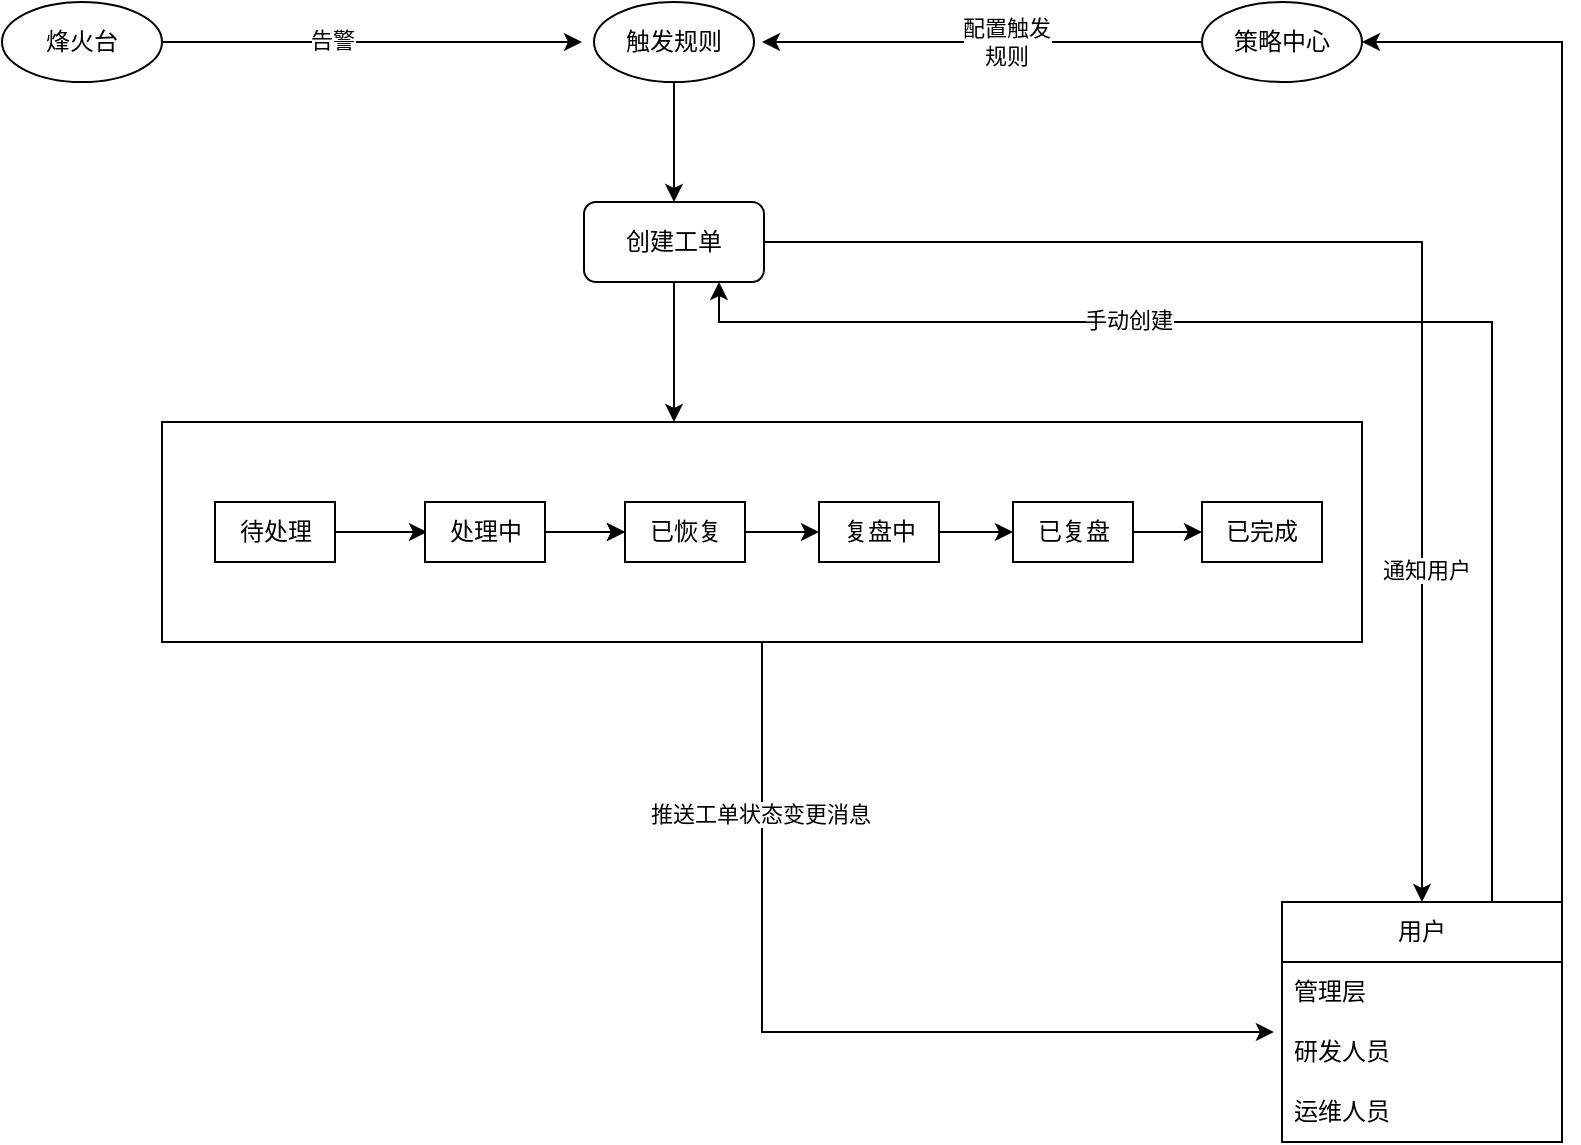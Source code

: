 <mxfile version="21.6.7" type="github">
  <diagram name="第 1 页" id="-WIHNXKfvVTFxInO3pld">
    <mxGraphModel dx="1050" dy="553" grid="1" gridSize="10" guides="1" tooltips="1" connect="1" arrows="1" fold="1" page="1" pageScale="1" pageWidth="827" pageHeight="1169" math="0" shadow="0">
      <root>
        <mxCell id="0" />
        <mxCell id="1" parent="0" />
        <mxCell id="QgTYGsUYSailKNq_mToX-38" style="edgeStyle=orthogonalEdgeStyle;rounded=0;orthogonalLoop=1;jettySize=auto;html=1;exitX=0.5;exitY=1;exitDx=0;exitDy=0;entryX=-0.029;entryY=0.167;entryDx=0;entryDy=0;entryPerimeter=0;" edge="1" parent="1" source="QgTYGsUYSailKNq_mToX-34" target="OSD-rZQ_V-XbJ5NN2biw-45">
          <mxGeometry relative="1" as="geometry" />
        </mxCell>
        <mxCell id="QgTYGsUYSailKNq_mToX-39" value="推送工单状态变更消息" style="edgeLabel;html=1;align=center;verticalAlign=middle;resizable=0;points=[];" vertex="1" connectable="0" parent="QgTYGsUYSailKNq_mToX-38">
          <mxGeometry x="-0.618" y="-1" relative="1" as="geometry">
            <mxPoint as="offset" />
          </mxGeometry>
        </mxCell>
        <mxCell id="QgTYGsUYSailKNq_mToX-34" value="" style="rounded=0;whiteSpace=wrap;html=1;" vertex="1" parent="1">
          <mxGeometry x="110" y="230" width="600" height="110" as="geometry" />
        </mxCell>
        <mxCell id="QgTYGsUYSailKNq_mToX-26" style="edgeStyle=orthogonalEdgeStyle;rounded=0;orthogonalLoop=1;jettySize=auto;html=1;exitX=0.75;exitY=0;exitDx=0;exitDy=0;entryX=0.75;entryY=1;entryDx=0;entryDy=0;" edge="1" parent="1" source="OSD-rZQ_V-XbJ5NN2biw-43" target="OSD-rZQ_V-XbJ5NN2biw-80">
          <mxGeometry relative="1" as="geometry">
            <Array as="points">
              <mxPoint x="775" y="180" />
              <mxPoint x="389" y="180" />
            </Array>
          </mxGeometry>
        </mxCell>
        <mxCell id="QgTYGsUYSailKNq_mToX-27" value="手动创建" style="edgeLabel;html=1;align=center;verticalAlign=middle;resizable=0;points=[];" vertex="1" connectable="0" parent="QgTYGsUYSailKNq_mToX-26">
          <mxGeometry x="0.356" y="-1" relative="1" as="geometry">
            <mxPoint as="offset" />
          </mxGeometry>
        </mxCell>
        <mxCell id="OSD-rZQ_V-XbJ5NN2biw-43" value="用户" style="swimlane;fontStyle=0;childLayout=stackLayout;horizontal=1;startSize=30;horizontalStack=0;resizeParent=1;resizeParentMax=0;resizeLast=0;collapsible=1;marginBottom=0;whiteSpace=wrap;html=1;" parent="1" vertex="1">
          <mxGeometry x="670" y="470" width="140" height="120" as="geometry">
            <mxRectangle x="430" y="370" width="60" height="30" as="alternateBounds" />
          </mxGeometry>
        </mxCell>
        <mxCell id="OSD-rZQ_V-XbJ5NN2biw-44" value="管理层" style="text;strokeColor=none;fillColor=none;align=left;verticalAlign=middle;spacingLeft=4;spacingRight=4;overflow=hidden;points=[[0,0.5],[1,0.5]];portConstraint=eastwest;rotatable=0;whiteSpace=wrap;html=1;" parent="OSD-rZQ_V-XbJ5NN2biw-43" vertex="1">
          <mxGeometry y="30" width="140" height="30" as="geometry" />
        </mxCell>
        <mxCell id="OSD-rZQ_V-XbJ5NN2biw-45" value="研发人员" style="text;strokeColor=none;fillColor=none;align=left;verticalAlign=middle;spacingLeft=4;spacingRight=4;overflow=hidden;points=[[0,0.5],[1,0.5]];portConstraint=eastwest;rotatable=0;whiteSpace=wrap;html=1;" parent="OSD-rZQ_V-XbJ5NN2biw-43" vertex="1">
          <mxGeometry y="60" width="140" height="30" as="geometry" />
        </mxCell>
        <mxCell id="OSD-rZQ_V-XbJ5NN2biw-46" value="运维人员" style="text;strokeColor=none;fillColor=none;align=left;verticalAlign=middle;spacingLeft=4;spacingRight=4;overflow=hidden;points=[[0,0.5],[1,0.5]];portConstraint=eastwest;rotatable=0;whiteSpace=wrap;html=1;" parent="OSD-rZQ_V-XbJ5NN2biw-43" vertex="1">
          <mxGeometry y="90" width="140" height="30" as="geometry" />
        </mxCell>
        <mxCell id="OSD-rZQ_V-XbJ5NN2biw-78" style="edgeStyle=orthogonalEdgeStyle;rounded=0;orthogonalLoop=1;jettySize=auto;html=1;exitX=0.5;exitY=1;exitDx=0;exitDy=0;entryX=0.5;entryY=0;entryDx=0;entryDy=0;" parent="1" source="OSD-rZQ_V-XbJ5NN2biw-54" edge="1" target="OSD-rZQ_V-XbJ5NN2biw-80">
          <mxGeometry relative="1" as="geometry">
            <mxPoint x="366" y="107" as="targetPoint" />
          </mxGeometry>
        </mxCell>
        <mxCell id="OSD-rZQ_V-XbJ5NN2biw-54" value="触发规则" style="ellipse;whiteSpace=wrap;html=1;" parent="1" vertex="1">
          <mxGeometry x="326" y="20" width="80" height="40" as="geometry" />
        </mxCell>
        <mxCell id="QgTYGsUYSailKNq_mToX-23" style="edgeStyle=orthogonalEdgeStyle;rounded=0;orthogonalLoop=1;jettySize=auto;html=1;exitX=1;exitY=0.5;exitDx=0;exitDy=0;entryX=0.5;entryY=0;entryDx=0;entryDy=0;" edge="1" parent="1" source="OSD-rZQ_V-XbJ5NN2biw-80" target="OSD-rZQ_V-XbJ5NN2biw-43">
          <mxGeometry relative="1" as="geometry" />
        </mxCell>
        <mxCell id="QgTYGsUYSailKNq_mToX-24" value="通知用户" style="edgeLabel;html=1;align=center;verticalAlign=middle;resizable=0;points=[];" vertex="1" connectable="0" parent="QgTYGsUYSailKNq_mToX-23">
          <mxGeometry x="0.494" y="2" relative="1" as="geometry">
            <mxPoint as="offset" />
          </mxGeometry>
        </mxCell>
        <mxCell id="QgTYGsUYSailKNq_mToX-28" style="edgeStyle=none;rounded=0;orthogonalLoop=1;jettySize=auto;html=1;exitX=0.5;exitY=1;exitDx=0;exitDy=0;" edge="1" parent="1" source="OSD-rZQ_V-XbJ5NN2biw-80">
          <mxGeometry relative="1" as="geometry">
            <mxPoint x="366" y="230" as="targetPoint" />
          </mxGeometry>
        </mxCell>
        <mxCell id="OSD-rZQ_V-XbJ5NN2biw-80" value="创建工单" style="rounded=1;whiteSpace=wrap;html=1;" parent="1" vertex="1">
          <mxGeometry x="321" y="120" width="90" height="40" as="geometry" />
        </mxCell>
        <mxCell id="AnqzCqNc_b7Of7x_9liy-7" style="edgeStyle=orthogonalEdgeStyle;rounded=0;orthogonalLoop=1;jettySize=auto;html=1;exitX=1;exitY=0.5;exitDx=0;exitDy=0;" parent="1" source="AnqzCqNc_b7Of7x_9liy-1" edge="1">
          <mxGeometry relative="1" as="geometry">
            <mxPoint x="320" y="40" as="targetPoint" />
          </mxGeometry>
        </mxCell>
        <mxCell id="QgTYGsUYSailKNq_mToX-21" value="告警" style="edgeLabel;html=1;align=center;verticalAlign=middle;resizable=0;points=[];" vertex="1" connectable="0" parent="AnqzCqNc_b7Of7x_9liy-7">
          <mxGeometry x="-0.194" y="1" relative="1" as="geometry">
            <mxPoint as="offset" />
          </mxGeometry>
        </mxCell>
        <mxCell id="AnqzCqNc_b7Of7x_9liy-1" value="烽火台" style="ellipse;whiteSpace=wrap;html=1;" parent="1" vertex="1">
          <mxGeometry x="30" y="20" width="80" height="40" as="geometry" />
        </mxCell>
        <mxCell id="AnqzCqNc_b7Of7x_9liy-6" style="edgeStyle=orthogonalEdgeStyle;rounded=0;orthogonalLoop=1;jettySize=auto;html=1;exitX=0;exitY=0.5;exitDx=0;exitDy=0;" parent="1" source="AnqzCqNc_b7Of7x_9liy-3" edge="1">
          <mxGeometry relative="1" as="geometry">
            <mxPoint x="410" y="40" as="targetPoint" />
          </mxGeometry>
        </mxCell>
        <mxCell id="QgTYGsUYSailKNq_mToX-22" value="配置触发&lt;br&gt;规则" style="edgeLabel;html=1;align=center;verticalAlign=middle;resizable=0;points=[];" vertex="1" connectable="0" parent="AnqzCqNc_b7Of7x_9liy-6">
          <mxGeometry x="-0.109" y="-3" relative="1" as="geometry">
            <mxPoint y="3" as="offset" />
          </mxGeometry>
        </mxCell>
        <mxCell id="AnqzCqNc_b7Of7x_9liy-3" value="策略中心" style="ellipse;whiteSpace=wrap;html=1;" parent="1" vertex="1">
          <mxGeometry x="630" y="20" width="80" height="40" as="geometry" />
        </mxCell>
        <mxCell id="AnqzCqNc_b7Of7x_9liy-4" style="edgeStyle=orthogonalEdgeStyle;rounded=0;orthogonalLoop=1;jettySize=auto;html=1;exitX=1;exitY=0.5;exitDx=0;exitDy=0;entryX=1;entryY=0.5;entryDx=0;entryDy=0;" parent="1" source="OSD-rZQ_V-XbJ5NN2biw-45" target="AnqzCqNc_b7Of7x_9liy-3" edge="1">
          <mxGeometry relative="1" as="geometry">
            <mxPoint x="800" y="50" as="targetPoint" />
            <Array as="points">
              <mxPoint x="810" y="435" />
              <mxPoint x="810" y="40" />
            </Array>
          </mxGeometry>
        </mxCell>
        <mxCell id="QgTYGsUYSailKNq_mToX-1" style="edgeStyle=orthogonalEdgeStyle;rounded=0;orthogonalLoop=1;jettySize=auto;html=1;exitX=1;exitY=0.5;exitDx=0;exitDy=0;entryX=0;entryY=0.5;entryDx=0;entryDy=0;" edge="1" parent="1" source="QgTYGsUYSailKNq_mToX-2">
          <mxGeometry relative="1" as="geometry">
            <mxPoint x="147.5" y="285" as="sourcePoint" />
            <mxPoint x="242.5" y="285" as="targetPoint" />
          </mxGeometry>
        </mxCell>
        <mxCell id="QgTYGsUYSailKNq_mToX-6" style="edgeStyle=orthogonalEdgeStyle;rounded=0;orthogonalLoop=1;jettySize=auto;html=1;exitX=1;exitY=0.5;exitDx=0;exitDy=0;entryX=0;entryY=0.5;entryDx=0;entryDy=0;" edge="1" parent="1" source="QgTYGsUYSailKNq_mToX-7" target="QgTYGsUYSailKNq_mToX-9">
          <mxGeometry relative="1" as="geometry" />
        </mxCell>
        <mxCell id="QgTYGsUYSailKNq_mToX-20" value="" style="edgeStyle=orthogonalEdgeStyle;rounded=0;orthogonalLoop=1;jettySize=auto;html=1;" edge="1" parent="1" source="QgTYGsUYSailKNq_mToX-7" target="QgTYGsUYSailKNq_mToX-9">
          <mxGeometry relative="1" as="geometry" />
        </mxCell>
        <mxCell id="QgTYGsUYSailKNq_mToX-7" value="处理中" style="rounded=0;whiteSpace=wrap;html=1;" vertex="1" parent="1">
          <mxGeometry x="241.5" y="270" width="60" height="30" as="geometry" />
        </mxCell>
        <mxCell id="QgTYGsUYSailKNq_mToX-8" style="edgeStyle=orthogonalEdgeStyle;rounded=0;orthogonalLoop=1;jettySize=auto;html=1;exitX=1;exitY=0.5;exitDx=0;exitDy=0;entryX=0;entryY=0.5;entryDx=0;entryDy=0;" edge="1" parent="1" source="QgTYGsUYSailKNq_mToX-9" target="QgTYGsUYSailKNq_mToX-11">
          <mxGeometry relative="1" as="geometry" />
        </mxCell>
        <mxCell id="QgTYGsUYSailKNq_mToX-9" value="已恢复" style="rounded=0;whiteSpace=wrap;html=1;" vertex="1" parent="1">
          <mxGeometry x="341.5" y="270" width="60" height="30" as="geometry" />
        </mxCell>
        <mxCell id="QgTYGsUYSailKNq_mToX-10" style="edgeStyle=orthogonalEdgeStyle;rounded=0;orthogonalLoop=1;jettySize=auto;html=1;exitX=1;exitY=0.5;exitDx=0;exitDy=0;entryX=0;entryY=0.5;entryDx=0;entryDy=0;" edge="1" parent="1" source="QgTYGsUYSailKNq_mToX-11" target="QgTYGsUYSailKNq_mToX-12">
          <mxGeometry relative="1" as="geometry" />
        </mxCell>
        <mxCell id="QgTYGsUYSailKNq_mToX-11" value="复盘中" style="rounded=0;whiteSpace=wrap;html=1;" vertex="1" parent="1">
          <mxGeometry x="438.5" y="270" width="60" height="30" as="geometry" />
        </mxCell>
        <mxCell id="QgTYGsUYSailKNq_mToX-41" style="edgeStyle=orthogonalEdgeStyle;rounded=0;orthogonalLoop=1;jettySize=auto;html=1;exitX=1;exitY=0.5;exitDx=0;exitDy=0;" edge="1" parent="1" source="QgTYGsUYSailKNq_mToX-12" target="QgTYGsUYSailKNq_mToX-40">
          <mxGeometry relative="1" as="geometry" />
        </mxCell>
        <mxCell id="QgTYGsUYSailKNq_mToX-12" value="已复盘" style="rounded=0;whiteSpace=wrap;html=1;" vertex="1" parent="1">
          <mxGeometry x="535.5" y="270" width="60" height="30" as="geometry" />
        </mxCell>
        <mxCell id="QgTYGsUYSailKNq_mToX-19" value="" style="edgeStyle=orthogonalEdgeStyle;rounded=0;orthogonalLoop=1;jettySize=auto;html=1;exitX=1;exitY=0.5;exitDx=0;exitDy=0;entryX=0;entryY=0.5;entryDx=0;entryDy=0;" edge="1" parent="1" target="QgTYGsUYSailKNq_mToX-2">
          <mxGeometry relative="1" as="geometry">
            <mxPoint x="147.5" y="285" as="sourcePoint" />
            <mxPoint x="242.5" y="285" as="targetPoint" />
          </mxGeometry>
        </mxCell>
        <mxCell id="QgTYGsUYSailKNq_mToX-2" value="待处理" style="rounded=0;whiteSpace=wrap;html=1;" vertex="1" parent="1">
          <mxGeometry x="136.5" y="270" width="60" height="30" as="geometry" />
        </mxCell>
        <mxCell id="QgTYGsUYSailKNq_mToX-40" value="已完成" style="rounded=0;whiteSpace=wrap;html=1;" vertex="1" parent="1">
          <mxGeometry x="630" y="270" width="60" height="30" as="geometry" />
        </mxCell>
      </root>
    </mxGraphModel>
  </diagram>
</mxfile>
